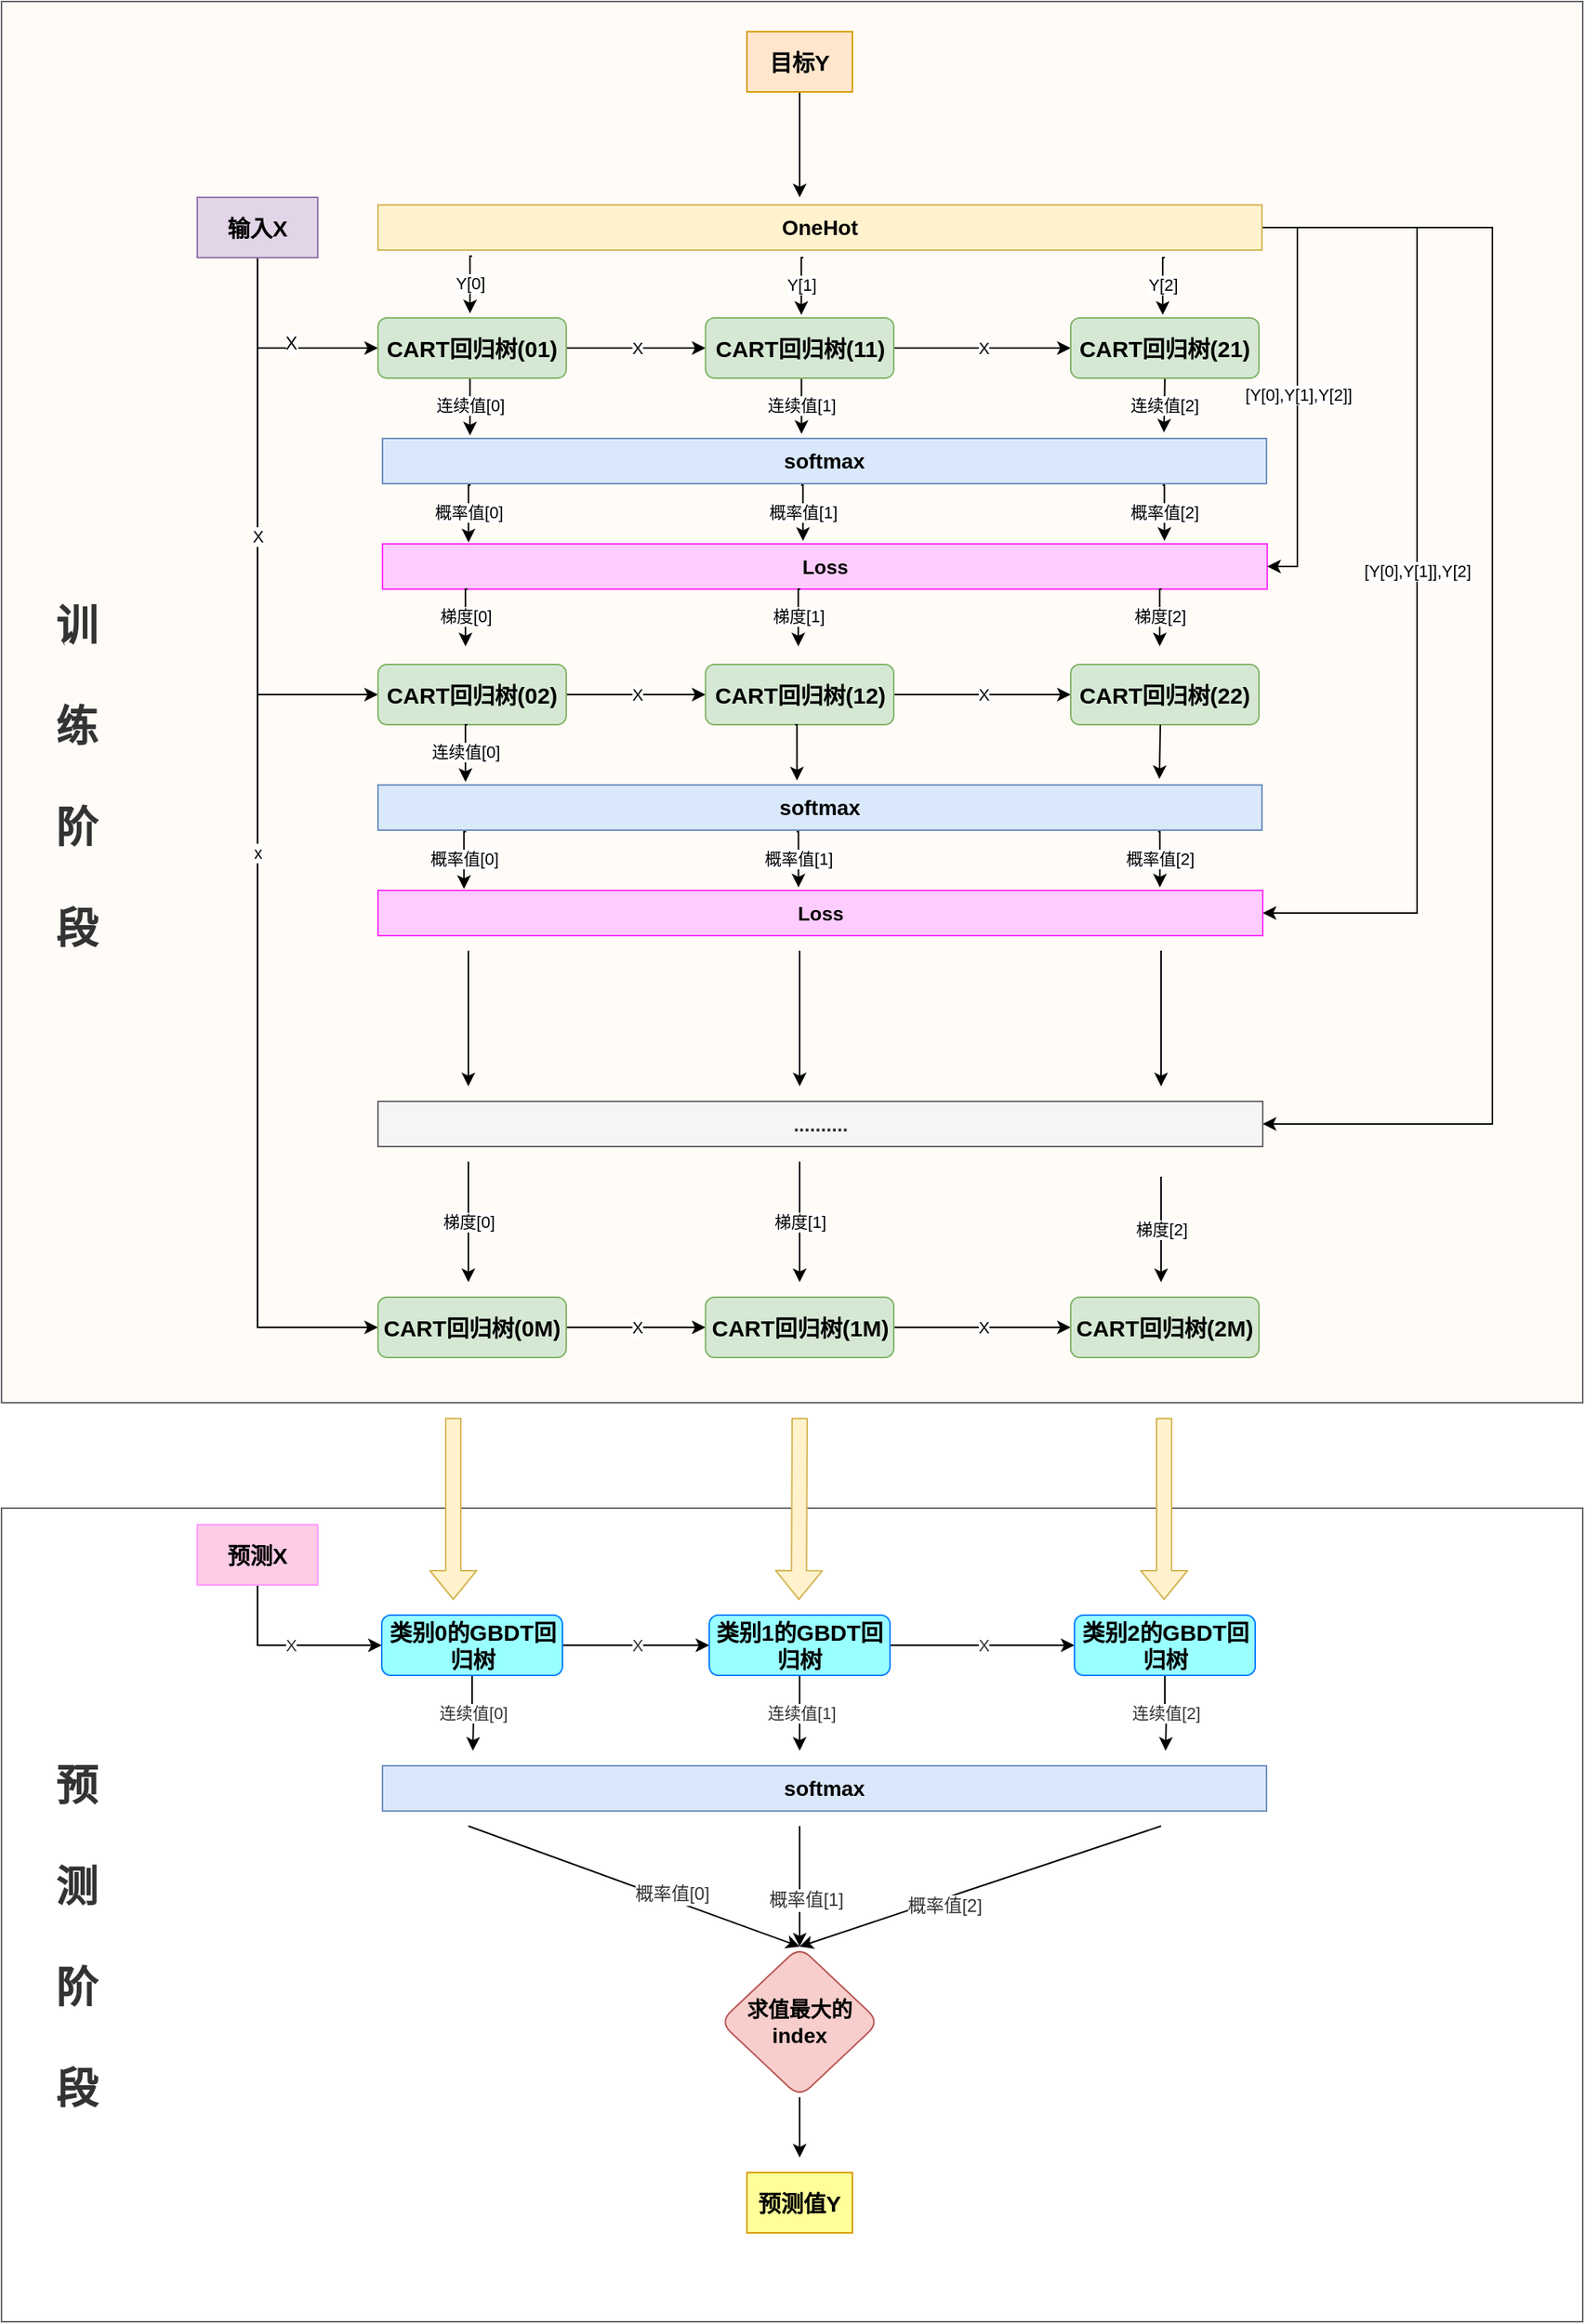 <mxfile version="12.8.4" type="device"><diagram id="5kkrHRnLDr-zoF9X0Mox" name="Page-1"><mxGraphModel dx="2249" dy="1932" grid="1" gridSize="10" guides="1" tooltips="1" connect="1" arrows="1" fold="1" page="1" pageScale="1" pageWidth="827" pageHeight="1169" math="0" shadow="0"><root><mxCell id="0"/><mxCell id="1" parent="0"/><mxCell id="MSI0oi5eoELYq99ArpaH-98" value="" style="rounded=0;whiteSpace=wrap;html=1;strokeColor=#666666;fillColor=#FFFFFF;fontColor=#333333;" vertex="1" parent="1"><mxGeometry x="-90" y="990" width="1050" height="540" as="geometry"/></mxCell><mxCell id="MSI0oi5eoELYq99ArpaH-67" value="" style="rounded=0;whiteSpace=wrap;html=1;strokeColor=#666666;fillColor=#FFFBF7;fontColor=#333333;" vertex="1" parent="1"><mxGeometry x="-90" y="-10" width="1050" height="930" as="geometry"/></mxCell><mxCell id="MSI0oi5eoELYq99ArpaH-14" style="edgeStyle=orthogonalEdgeStyle;rounded=0;orthogonalLoop=1;jettySize=auto;html=1;exitX=0.5;exitY=1;exitDx=0;exitDy=0;entryX=0;entryY=0.5;entryDx=0;entryDy=0;" edge="1" parent="1" source="g9_K2Z3MGJYuCKEAuIRh-1" target="g9_K2Z3MGJYuCKEAuIRh-5"><mxGeometry relative="1" as="geometry"/></mxCell><mxCell id="MSI0oi5eoELYq99ArpaH-15" value="X" style="text;html=1;align=center;verticalAlign=middle;resizable=0;points=[];labelBackgroundColor=#ffffff;" vertex="1" connectable="0" parent="MSI0oi5eoELYq99ArpaH-14"><mxGeometry x="-0.186" y="22" relative="1" as="geometry"><mxPoint as="offset"/></mxGeometry></mxCell><mxCell id="MSI0oi5eoELYq99ArpaH-63" value="x" style="edgeStyle=orthogonalEdgeStyle;rounded=0;orthogonalLoop=1;jettySize=auto;html=1;exitX=0.5;exitY=1;exitDx=0;exitDy=0;entryX=0;entryY=0.5;entryDx=0;entryDy=0;" edge="1" parent="1" source="g9_K2Z3MGJYuCKEAuIRh-1" target="MSI0oi5eoELYq99ArpaH-55"><mxGeometry relative="1" as="geometry"/></mxCell><mxCell id="MSI0oi5eoELYq99ArpaH-64" value="X" style="edgeStyle=orthogonalEdgeStyle;rounded=0;orthogonalLoop=1;jettySize=auto;html=1;exitX=0.5;exitY=1;exitDx=0;exitDy=0;entryX=0;entryY=0.5;entryDx=0;entryDy=0;" edge="1" parent="1" source="g9_K2Z3MGJYuCKEAuIRh-1" target="MSI0oi5eoELYq99ArpaH-28"><mxGeometry relative="1" as="geometry"/></mxCell><mxCell id="g9_K2Z3MGJYuCKEAuIRh-1" value="输入X" style="rounded=0;whiteSpace=wrap;html=1;fillColor=#e1d5e7;strokeColor=#9673a6;fontStyle=1;fontSize=15;" parent="1" vertex="1"><mxGeometry x="40" y="120" width="80" height="40" as="geometry"/></mxCell><mxCell id="MSI0oi5eoELYq99ArpaH-5" value="连续值[0]" style="edgeStyle=orthogonalEdgeStyle;rounded=0;orthogonalLoop=1;jettySize=auto;html=1;exitX=0.5;exitY=1;exitDx=0;exitDy=0;entryX=0.099;entryY=-0.067;entryDx=0;entryDy=0;entryPerimeter=0;" edge="1" parent="1" source="g9_K2Z3MGJYuCKEAuIRh-5" target="MSI0oi5eoELYq99ArpaH-4"><mxGeometry relative="1" as="geometry"/></mxCell><mxCell id="MSI0oi5eoELYq99ArpaH-24" value="X" style="edgeStyle=orthogonalEdgeStyle;rounded=0;orthogonalLoop=1;jettySize=auto;html=1;exitX=1;exitY=0.5;exitDx=0;exitDy=0;entryX=0;entryY=0.5;entryDx=0;entryDy=0;" edge="1" parent="1" source="g9_K2Z3MGJYuCKEAuIRh-5" target="MSI0oi5eoELYq99ArpaH-1"><mxGeometry relative="1" as="geometry"/></mxCell><mxCell id="g9_K2Z3MGJYuCKEAuIRh-5" value="CART回归树(01)" style="rounded=1;whiteSpace=wrap;html=1;fontSize=15;fontStyle=1;fillColor=#d5e8d4;strokeColor=#82b366;" parent="1" vertex="1"><mxGeometry x="160" y="200" width="125" height="40" as="geometry"/></mxCell><mxCell id="MSI0oi5eoELYq99ArpaH-20" style="edgeStyle=orthogonalEdgeStyle;rounded=0;orthogonalLoop=1;jettySize=auto;html=1;exitX=0.5;exitY=1;exitDx=0;exitDy=0;" edge="1" parent="1" source="_iZsw9HiS26tZtKyB56H-5"><mxGeometry relative="1" as="geometry"><mxPoint x="440" y="120" as="targetPoint"/></mxGeometry></mxCell><mxCell id="_iZsw9HiS26tZtKyB56H-5" value="目标Y" style="rounded=0;whiteSpace=wrap;html=1;fillColor=#ffe6cc;strokeColor=#d79b00;fontStyle=1;fontSize=15;" parent="1" vertex="1"><mxGeometry x="405" y="10" width="70" height="40" as="geometry"/></mxCell><mxCell id="MSI0oi5eoELYq99ArpaH-6" value="连续值[1]" style="edgeStyle=orthogonalEdgeStyle;rounded=0;orthogonalLoop=1;jettySize=auto;html=1;exitX=0.5;exitY=1;exitDx=0;exitDy=0;entryX=0.474;entryY=-0.1;entryDx=0;entryDy=0;entryPerimeter=0;" edge="1" parent="1" source="MSI0oi5eoELYq99ArpaH-1" target="MSI0oi5eoELYq99ArpaH-4"><mxGeometry relative="1" as="geometry"/></mxCell><mxCell id="MSI0oi5eoELYq99ArpaH-25" value="X" style="edgeStyle=orthogonalEdgeStyle;rounded=0;orthogonalLoop=1;jettySize=auto;html=1;exitX=1;exitY=0.5;exitDx=0;exitDy=0;" edge="1" parent="1" source="MSI0oi5eoELYq99ArpaH-1" target="MSI0oi5eoELYq99ArpaH-2"><mxGeometry relative="1" as="geometry"/></mxCell><mxCell id="MSI0oi5eoELYq99ArpaH-1" value="CART回归树(11)" style="rounded=1;whiteSpace=wrap;html=1;fontSize=15;fontStyle=1;fillColor=#d5e8d4;strokeColor=#82b366;" vertex="1" parent="1"><mxGeometry x="377.5" y="200" width="125" height="40" as="geometry"/></mxCell><mxCell id="MSI0oi5eoELYq99ArpaH-9" value="连续值[2]" style="edgeStyle=orthogonalEdgeStyle;rounded=0;orthogonalLoop=1;jettySize=auto;html=1;exitX=0.5;exitY=1;exitDx=0;exitDy=0;entryX=0.884;entryY=-0.133;entryDx=0;entryDy=0;entryPerimeter=0;" edge="1" parent="1" source="MSI0oi5eoELYq99ArpaH-2" target="MSI0oi5eoELYq99ArpaH-4"><mxGeometry relative="1" as="geometry"/></mxCell><mxCell id="MSI0oi5eoELYq99ArpaH-2" value="CART回归树(21)" style="rounded=1;whiteSpace=wrap;html=1;fontSize=15;fontStyle=1;fillColor=#d5e8d4;strokeColor=#82b366;" vertex="1" parent="1"><mxGeometry x="620" y="200" width="125" height="40" as="geometry"/></mxCell><mxCell id="MSI0oi5eoELYq99ArpaH-4" value="&lt;b&gt;&lt;font style=&quot;font-size: 14px&quot;&gt;softmax&lt;/font&gt;&lt;/b&gt;" style="rounded=0;whiteSpace=wrap;html=1;fillColor=#dae8fc;strokeColor=#6c8ebf;" vertex="1" parent="1"><mxGeometry x="163" y="280" width="587" height="30" as="geometry"/></mxCell><mxCell id="MSI0oi5eoELYq99ArpaH-10" value="&lt;b&gt;&lt;font style=&quot;font-size: 13px&quot;&gt;Loss&lt;/font&gt;&lt;/b&gt;" style="rounded=0;whiteSpace=wrap;html=1;fillColor=#FFCCFF;strokeColor=#FF33FF;" vertex="1" parent="1"><mxGeometry x="163" y="350" width="587.5" height="30" as="geometry"/></mxCell><mxCell id="MSI0oi5eoELYq99ArpaH-11" value="概率值[0]" style="edgeStyle=orthogonalEdgeStyle;rounded=0;orthogonalLoop=1;jettySize=auto;html=1;exitX=0.5;exitY=1;exitDx=0;exitDy=0;entryX=0.099;entryY=-0.067;entryDx=0;entryDy=0;entryPerimeter=0;" edge="1" parent="1"><mxGeometry relative="1" as="geometry"><mxPoint x="221.5" y="311" as="sourcePoint"/><mxPoint x="220.113" y="348.99" as="targetPoint"/></mxGeometry></mxCell><mxCell id="MSI0oi5eoELYq99ArpaH-12" value="概率值[1]" style="edgeStyle=orthogonalEdgeStyle;rounded=0;orthogonalLoop=1;jettySize=auto;html=1;exitX=0.5;exitY=1;exitDx=0;exitDy=0;entryX=0.474;entryY=-0.1;entryDx=0;entryDy=0;entryPerimeter=0;" edge="1" parent="1"><mxGeometry relative="1" as="geometry"><mxPoint x="441" y="311" as="sourcePoint"/><mxPoint x="442.238" y="348" as="targetPoint"/></mxGeometry></mxCell><mxCell id="MSI0oi5eoELYq99ArpaH-13" value="概率值[2]" style="edgeStyle=orthogonalEdgeStyle;rounded=0;orthogonalLoop=1;jettySize=auto;html=1;exitX=0.5;exitY=1;exitDx=0;exitDy=0;entryX=0.474;entryY=-0.1;entryDx=0;entryDy=0;entryPerimeter=0;" edge="1" parent="1"><mxGeometry relative="1" as="geometry"><mxPoint x="681" y="311" as="sourcePoint"/><mxPoint x="682.238" y="348" as="targetPoint"/></mxGeometry></mxCell><mxCell id="MSI0oi5eoELYq99ArpaH-39" value="[Y[0],Y[1]],Y[2]" style="edgeStyle=orthogonalEdgeStyle;rounded=0;orthogonalLoop=1;jettySize=auto;html=1;exitX=1;exitY=0.5;exitDx=0;exitDy=0;entryX=1;entryY=0.5;entryDx=0;entryDy=0;" edge="1" parent="1" source="MSI0oi5eoELYq99ArpaH-18" target="MSI0oi5eoELYq99ArpaH-35"><mxGeometry relative="1" as="geometry"><Array as="points"><mxPoint x="850" y="140"/><mxPoint x="850" y="595"/></Array></mxGeometry></mxCell><mxCell id="MSI0oi5eoELYq99ArpaH-41" value="[Y[0],Y[1],Y[2]]" style="edgeStyle=orthogonalEdgeStyle;rounded=0;orthogonalLoop=1;jettySize=auto;html=1;exitX=1;exitY=0.5;exitDx=0;exitDy=0;entryX=1;entryY=0.5;entryDx=0;entryDy=0;" edge="1" parent="1" source="MSI0oi5eoELYq99ArpaH-18" target="MSI0oi5eoELYq99ArpaH-10"><mxGeometry relative="1" as="geometry"/></mxCell><mxCell id="MSI0oi5eoELYq99ArpaH-87" style="edgeStyle=orthogonalEdgeStyle;rounded=0;orthogonalLoop=1;jettySize=auto;html=1;exitX=1;exitY=0.5;exitDx=0;exitDy=0;entryX=1;entryY=0.5;entryDx=0;entryDy=0;fontColor=#333333;" edge="1" parent="1" source="MSI0oi5eoELYq99ArpaH-18" target="MSI0oi5eoELYq99ArpaH-51"><mxGeometry relative="1" as="geometry"><Array as="points"><mxPoint x="900" y="140"/><mxPoint x="900" y="735"/></Array></mxGeometry></mxCell><mxCell id="MSI0oi5eoELYq99ArpaH-18" value="&lt;span style=&quot;font-size: 14px&quot;&gt;&lt;b&gt;OneHot&lt;/b&gt;&lt;/span&gt;" style="rounded=0;whiteSpace=wrap;html=1;fillColor=#fff2cc;strokeColor=#d6b656;" vertex="1" parent="1"><mxGeometry x="160" y="125" width="587" height="30" as="geometry"/></mxCell><mxCell id="MSI0oi5eoELYq99ArpaH-21" value="Y[0]" style="edgeStyle=orthogonalEdgeStyle;rounded=0;orthogonalLoop=1;jettySize=auto;html=1;exitX=0.5;exitY=1;exitDx=0;exitDy=0;entryX=0.099;entryY=-0.067;entryDx=0;entryDy=0;entryPerimeter=0;" edge="1" parent="1"><mxGeometry relative="1" as="geometry"><mxPoint x="222.5" y="159" as="sourcePoint"/><mxPoint x="221.113" y="196.99" as="targetPoint"/></mxGeometry></mxCell><mxCell id="MSI0oi5eoELYq99ArpaH-22" value="Y[1]" style="edgeStyle=orthogonalEdgeStyle;rounded=0;orthogonalLoop=1;jettySize=auto;html=1;exitX=0.5;exitY=1;exitDx=0;exitDy=0;entryX=0.099;entryY=-0.067;entryDx=0;entryDy=0;entryPerimeter=0;" edge="1" parent="1"><mxGeometry relative="1" as="geometry"><mxPoint x="442.5" y="160" as="sourcePoint"/><mxPoint x="441.113" y="197.99" as="targetPoint"/></mxGeometry></mxCell><mxCell id="MSI0oi5eoELYq99ArpaH-27" value="Y[2]" style="edgeStyle=orthogonalEdgeStyle;rounded=0;orthogonalLoop=1;jettySize=auto;html=1;exitX=0.5;exitY=1;exitDx=0;exitDy=0;entryX=0.099;entryY=-0.067;entryDx=0;entryDy=0;entryPerimeter=0;" edge="1" parent="1"><mxGeometry relative="1" as="geometry"><mxPoint x="682.5" y="160" as="sourcePoint"/><mxPoint x="681.113" y="197.99" as="targetPoint"/></mxGeometry></mxCell><mxCell id="MSI0oi5eoELYq99ArpaH-45" value="X" style="edgeStyle=orthogonalEdgeStyle;rounded=0;orthogonalLoop=1;jettySize=auto;html=1;exitX=1;exitY=0.5;exitDx=0;exitDy=0;entryX=0;entryY=0.5;entryDx=0;entryDy=0;" edge="1" parent="1" source="MSI0oi5eoELYq99ArpaH-28" target="MSI0oi5eoELYq99ArpaH-29"><mxGeometry relative="1" as="geometry"/></mxCell><mxCell id="MSI0oi5eoELYq99ArpaH-28" value="CART回归树(02)" style="rounded=1;whiteSpace=wrap;html=1;fontSize=15;fontStyle=1;fillColor=#d5e8d4;strokeColor=#82b366;" vertex="1" parent="1"><mxGeometry x="160" y="430" width="125" height="40" as="geometry"/></mxCell><mxCell id="MSI0oi5eoELYq99ArpaH-46" value="X" style="edgeStyle=orthogonalEdgeStyle;rounded=0;orthogonalLoop=1;jettySize=auto;html=1;exitX=1;exitY=0.5;exitDx=0;exitDy=0;entryX=0;entryY=0.5;entryDx=0;entryDy=0;" edge="1" parent="1" source="MSI0oi5eoELYq99ArpaH-29" target="MSI0oi5eoELYq99ArpaH-30"><mxGeometry relative="1" as="geometry"/></mxCell><mxCell id="MSI0oi5eoELYq99ArpaH-29" value="CART回归树(12)" style="rounded=1;whiteSpace=wrap;html=1;fontSize=15;fontStyle=1;fillColor=#d5e8d4;strokeColor=#82b366;" vertex="1" parent="1"><mxGeometry x="377.5" y="430" width="125" height="40" as="geometry"/></mxCell><mxCell id="MSI0oi5eoELYq99ArpaH-30" value="CART回归树(22)" style="rounded=1;whiteSpace=wrap;html=1;fontSize=15;fontStyle=1;fillColor=#d5e8d4;strokeColor=#82b366;" vertex="1" parent="1"><mxGeometry x="620" y="430" width="125" height="40" as="geometry"/></mxCell><mxCell id="MSI0oi5eoELYq99ArpaH-31" value="连续值[0]" style="edgeStyle=orthogonalEdgeStyle;rounded=0;orthogonalLoop=1;jettySize=auto;html=1;exitX=0.5;exitY=1;exitDx=0;exitDy=0;entryX=0.099;entryY=-0.067;entryDx=0;entryDy=0;entryPerimeter=0;" edge="1" parent="1" target="MSI0oi5eoELYq99ArpaH-34"><mxGeometry relative="1" as="geometry"><mxPoint x="219.5" y="470" as="sourcePoint"/></mxGeometry></mxCell><mxCell id="MSI0oi5eoELYq99ArpaH-32" style="edgeStyle=orthogonalEdgeStyle;rounded=0;orthogonalLoop=1;jettySize=auto;html=1;exitX=0.5;exitY=1;exitDx=0;exitDy=0;entryX=0.474;entryY=-0.1;entryDx=0;entryDy=0;entryPerimeter=0;" edge="1" parent="1" target="MSI0oi5eoELYq99ArpaH-34"><mxGeometry relative="1" as="geometry"><mxPoint x="437" y="470" as="sourcePoint"/></mxGeometry></mxCell><mxCell id="MSI0oi5eoELYq99ArpaH-33" style="edgeStyle=orthogonalEdgeStyle;rounded=0;orthogonalLoop=1;jettySize=auto;html=1;exitX=0.5;exitY=1;exitDx=0;exitDy=0;entryX=0.884;entryY=-0.133;entryDx=0;entryDy=0;entryPerimeter=0;" edge="1" parent="1" target="MSI0oi5eoELYq99ArpaH-34"><mxGeometry relative="1" as="geometry"><mxPoint x="679.5" y="470" as="sourcePoint"/></mxGeometry></mxCell><mxCell id="MSI0oi5eoELYq99ArpaH-34" value="&lt;b&gt;&lt;font style=&quot;font-size: 14px&quot;&gt;softmax&lt;/font&gt;&lt;/b&gt;" style="rounded=0;whiteSpace=wrap;html=1;fillColor=#dae8fc;strokeColor=#6c8ebf;" vertex="1" parent="1"><mxGeometry x="160" y="510" width="587" height="30" as="geometry"/></mxCell><mxCell id="MSI0oi5eoELYq99ArpaH-35" value="&lt;b&gt;&lt;font style=&quot;font-size: 13px&quot;&gt;Loss&lt;/font&gt;&lt;/b&gt;" style="rounded=0;whiteSpace=wrap;html=1;fillColor=#FFCCFF;strokeColor=#FF33FF;" vertex="1" parent="1"><mxGeometry x="160" y="580" width="587.5" height="30" as="geometry"/></mxCell><mxCell id="MSI0oi5eoELYq99ArpaH-36" value="概率值[0]" style="edgeStyle=orthogonalEdgeStyle;rounded=0;orthogonalLoop=1;jettySize=auto;html=1;exitX=0.5;exitY=1;exitDx=0;exitDy=0;entryX=0.099;entryY=-0.067;entryDx=0;entryDy=0;entryPerimeter=0;" edge="1" parent="1"><mxGeometry relative="1" as="geometry"><mxPoint x="218.5" y="541" as="sourcePoint"/><mxPoint x="217.113" y="578.99" as="targetPoint"/></mxGeometry></mxCell><mxCell id="MSI0oi5eoELYq99ArpaH-37" value="概率值[1]" style="edgeStyle=orthogonalEdgeStyle;rounded=0;orthogonalLoop=1;jettySize=auto;html=1;exitX=0.5;exitY=1;exitDx=0;exitDy=0;entryX=0.474;entryY=-0.1;entryDx=0;entryDy=0;entryPerimeter=0;" edge="1" parent="1"><mxGeometry relative="1" as="geometry"><mxPoint x="438" y="541" as="sourcePoint"/><mxPoint x="439.238" y="578" as="targetPoint"/></mxGeometry></mxCell><mxCell id="MSI0oi5eoELYq99ArpaH-38" value="概率值[2]" style="edgeStyle=orthogonalEdgeStyle;rounded=0;orthogonalLoop=1;jettySize=auto;html=1;exitX=0.5;exitY=1;exitDx=0;exitDy=0;entryX=0.474;entryY=-0.1;entryDx=0;entryDy=0;entryPerimeter=0;" edge="1" parent="1"><mxGeometry relative="1" as="geometry"><mxPoint x="678" y="541" as="sourcePoint"/><mxPoint x="679.238" y="578" as="targetPoint"/></mxGeometry></mxCell><mxCell id="MSI0oi5eoELYq99ArpaH-47" value="梯度[0]" style="edgeStyle=orthogonalEdgeStyle;rounded=0;orthogonalLoop=1;jettySize=auto;html=1;exitX=0.5;exitY=1;exitDx=0;exitDy=0;entryX=0.099;entryY=-0.067;entryDx=0;entryDy=0;entryPerimeter=0;" edge="1" parent="1"><mxGeometry relative="1" as="geometry"><mxPoint x="219.5" y="380" as="sourcePoint"/><mxPoint x="218.113" y="417.99" as="targetPoint"/></mxGeometry></mxCell><mxCell id="MSI0oi5eoELYq99ArpaH-48" value="梯度[1]" style="edgeStyle=orthogonalEdgeStyle;rounded=0;orthogonalLoop=1;jettySize=auto;html=1;exitX=0.5;exitY=1;exitDx=0;exitDy=0;entryX=0.099;entryY=-0.067;entryDx=0;entryDy=0;entryPerimeter=0;" edge="1" parent="1"><mxGeometry relative="1" as="geometry"><mxPoint x="440.5" y="380" as="sourcePoint"/><mxPoint x="439.113" y="417.99" as="targetPoint"/></mxGeometry></mxCell><mxCell id="MSI0oi5eoELYq99ArpaH-50" value="梯度[2]" style="edgeStyle=orthogonalEdgeStyle;rounded=0;orthogonalLoop=1;jettySize=auto;html=1;exitX=0.5;exitY=1;exitDx=0;exitDy=0;entryX=0.099;entryY=-0.067;entryDx=0;entryDy=0;entryPerimeter=0;" edge="1" parent="1"><mxGeometry relative="1" as="geometry"><mxPoint x="680.5" y="380" as="sourcePoint"/><mxPoint x="679.113" y="417.99" as="targetPoint"/></mxGeometry></mxCell><mxCell id="MSI0oi5eoELYq99ArpaH-51" value="&lt;span style=&quot;font-size: 13px&quot;&gt;&lt;b&gt;..........&lt;/b&gt;&lt;/span&gt;" style="rounded=0;whiteSpace=wrap;html=1;fillColor=#f5f5f5;strokeColor=#666666;fontColor=#333333;" vertex="1" parent="1"><mxGeometry x="160" y="720" width="587.5" height="30" as="geometry"/></mxCell><mxCell id="MSI0oi5eoELYq99ArpaH-52" value="" style="endArrow=classic;html=1;" edge="1" parent="1"><mxGeometry width="50" height="50" relative="1" as="geometry"><mxPoint x="220" y="620" as="sourcePoint"/><mxPoint x="220" y="710" as="targetPoint"/></mxGeometry></mxCell><mxCell id="MSI0oi5eoELYq99ArpaH-53" value="" style="endArrow=classic;html=1;" edge="1" parent="1"><mxGeometry width="50" height="50" relative="1" as="geometry"><mxPoint x="440" y="620" as="sourcePoint"/><mxPoint x="440" y="710" as="targetPoint"/></mxGeometry></mxCell><mxCell id="MSI0oi5eoELYq99ArpaH-54" value="" style="endArrow=classic;html=1;" edge="1" parent="1"><mxGeometry width="50" height="50" relative="1" as="geometry"><mxPoint x="680" y="620" as="sourcePoint"/><mxPoint x="680" y="710" as="targetPoint"/></mxGeometry></mxCell><mxCell id="MSI0oi5eoELYq99ArpaH-65" value="X" style="edgeStyle=orthogonalEdgeStyle;rounded=0;orthogonalLoop=1;jettySize=auto;html=1;exitX=1;exitY=0.5;exitDx=0;exitDy=0;entryX=0;entryY=0.5;entryDx=0;entryDy=0;" edge="1" parent="1" source="MSI0oi5eoELYq99ArpaH-55" target="MSI0oi5eoELYq99ArpaH-56"><mxGeometry relative="1" as="geometry"/></mxCell><mxCell id="MSI0oi5eoELYq99ArpaH-55" value="CART回归树(0M)" style="rounded=1;whiteSpace=wrap;html=1;fontSize=15;fontStyle=1;fillColor=#d5e8d4;strokeColor=#82b366;" vertex="1" parent="1"><mxGeometry x="160" y="850" width="125" height="40" as="geometry"/></mxCell><mxCell id="MSI0oi5eoELYq99ArpaH-66" value="X" style="edgeStyle=orthogonalEdgeStyle;rounded=0;orthogonalLoop=1;jettySize=auto;html=1;exitX=1;exitY=0.5;exitDx=0;exitDy=0;" edge="1" parent="1" source="MSI0oi5eoELYq99ArpaH-56" target="MSI0oi5eoELYq99ArpaH-57"><mxGeometry relative="1" as="geometry"/></mxCell><mxCell id="MSI0oi5eoELYq99ArpaH-56" value="CART回归树(1M)" style="rounded=1;whiteSpace=wrap;html=1;fontSize=15;fontStyle=1;fillColor=#d5e8d4;strokeColor=#82b366;" vertex="1" parent="1"><mxGeometry x="377.5" y="850" width="125" height="40" as="geometry"/></mxCell><mxCell id="MSI0oi5eoELYq99ArpaH-57" value="CART回归树(2M)" style="rounded=1;whiteSpace=wrap;html=1;fontSize=15;fontStyle=1;fillColor=#d5e8d4;strokeColor=#82b366;" vertex="1" parent="1"><mxGeometry x="620" y="850" width="125" height="40" as="geometry"/></mxCell><mxCell id="MSI0oi5eoELYq99ArpaH-58" value="梯度[0]" style="endArrow=classic;html=1;" edge="1" parent="1"><mxGeometry width="50" height="50" relative="1" as="geometry"><mxPoint x="220" y="760" as="sourcePoint"/><mxPoint x="220" y="840" as="targetPoint"/></mxGeometry></mxCell><mxCell id="MSI0oi5eoELYq99ArpaH-59" value="梯度[1]" style="endArrow=classic;html=1;" edge="1" parent="1"><mxGeometry width="50" height="50" relative="1" as="geometry"><mxPoint x="440" y="760" as="sourcePoint"/><mxPoint x="440" y="840" as="targetPoint"/></mxGeometry></mxCell><mxCell id="MSI0oi5eoELYq99ArpaH-61" value="梯度[2]" style="endArrow=classic;html=1;" edge="1" parent="1"><mxGeometry width="50" height="50" relative="1" as="geometry"><mxPoint x="680" y="770" as="sourcePoint"/><mxPoint x="680" y="840" as="targetPoint"/></mxGeometry></mxCell><mxCell id="MSI0oi5eoELYq99ArpaH-68" value="&lt;b style=&quot;font-size: 28px&quot;&gt;训&lt;br&gt;&lt;br&gt;练&lt;br&gt;&lt;br&gt;阶&lt;br&gt;&lt;br&gt;段&lt;/b&gt;" style="text;html=1;strokeColor=none;fillColor=none;align=center;verticalAlign=middle;whiteSpace=wrap;rounded=0;fontColor=#333333;strokeWidth=5;" vertex="1" parent="1"><mxGeometry x="-70" y="320" width="60" height="370" as="geometry"/></mxCell><mxCell id="MSI0oi5eoELYq99ArpaH-78" value="X" style="edgeStyle=orthogonalEdgeStyle;rounded=0;orthogonalLoop=1;jettySize=auto;html=1;exitX=0.5;exitY=1;exitDx=0;exitDy=0;entryX=0;entryY=0.5;entryDx=0;entryDy=0;fontColor=#333333;" edge="1" parent="1" source="MSI0oi5eoELYq99ArpaH-70" target="MSI0oi5eoELYq99ArpaH-71"><mxGeometry relative="1" as="geometry"/></mxCell><mxCell id="MSI0oi5eoELYq99ArpaH-70" value="预测X" style="rounded=0;whiteSpace=wrap;html=1;fillColor=#FFCCE6;strokeColor=#FF99FF;fontStyle=1;fontSize=15;" vertex="1" parent="1"><mxGeometry x="40" y="1001" width="80" height="40" as="geometry"/></mxCell><mxCell id="MSI0oi5eoELYq99ArpaH-79" value="X" style="edgeStyle=orthogonalEdgeStyle;rounded=0;orthogonalLoop=1;jettySize=auto;html=1;exitX=1;exitY=0.5;exitDx=0;exitDy=0;fontColor=#333333;" edge="1" parent="1" source="MSI0oi5eoELYq99ArpaH-71" target="MSI0oi5eoELYq99ArpaH-72"><mxGeometry relative="1" as="geometry"/></mxCell><mxCell id="MSI0oi5eoELYq99ArpaH-83" value="连续值[0]" style="edgeStyle=orthogonalEdgeStyle;rounded=0;orthogonalLoop=1;jettySize=auto;html=1;exitX=0.5;exitY=1;exitDx=0;exitDy=0;fontColor=#333333;" edge="1" parent="1" source="MSI0oi5eoELYq99ArpaH-71"><mxGeometry relative="1" as="geometry"><mxPoint x="223" y="1151" as="targetPoint"/></mxGeometry></mxCell><mxCell id="MSI0oi5eoELYq99ArpaH-71" value="类别0的GBDT回归树" style="rounded=1;whiteSpace=wrap;html=1;fontSize=15;fontStyle=1;fillColor=#99FFFF;strokeColor=#007FFF;" vertex="1" parent="1"><mxGeometry x="162.5" y="1061" width="120" height="40" as="geometry"/></mxCell><mxCell id="MSI0oi5eoELYq99ArpaH-80" value="X" style="edgeStyle=orthogonalEdgeStyle;rounded=0;orthogonalLoop=1;jettySize=auto;html=1;exitX=1;exitY=0.5;exitDx=0;exitDy=0;fontColor=#333333;" edge="1" parent="1" source="MSI0oi5eoELYq99ArpaH-72" target="MSI0oi5eoELYq99ArpaH-73"><mxGeometry relative="1" as="geometry"/></mxCell><mxCell id="MSI0oi5eoELYq99ArpaH-84" value="连续值[1]" style="edgeStyle=orthogonalEdgeStyle;rounded=0;orthogonalLoop=1;jettySize=auto;html=1;exitX=0.5;exitY=1;exitDx=0;exitDy=0;fontColor=#333333;" edge="1" parent="1" source="MSI0oi5eoELYq99ArpaH-72"><mxGeometry relative="1" as="geometry"><mxPoint x="440" y="1151" as="targetPoint"/></mxGeometry></mxCell><mxCell id="MSI0oi5eoELYq99ArpaH-72" value="类别1的GBDT回归树" style="rounded=1;whiteSpace=wrap;html=1;fontSize=15;fontStyle=1;fillColor=#99FFFF;strokeColor=#007FFF;" vertex="1" parent="1"><mxGeometry x="380" y="1061" width="120" height="40" as="geometry"/></mxCell><mxCell id="MSI0oi5eoELYq99ArpaH-85" value="连续值[2]" style="edgeStyle=orthogonalEdgeStyle;rounded=0;orthogonalLoop=1;jettySize=auto;html=1;exitX=0.5;exitY=1;exitDx=0;exitDy=0;fontColor=#333333;" edge="1" parent="1" source="MSI0oi5eoELYq99ArpaH-73"><mxGeometry relative="1" as="geometry"><mxPoint x="683" y="1151" as="targetPoint"/></mxGeometry></mxCell><mxCell id="MSI0oi5eoELYq99ArpaH-73" value="类别2的GBDT回归树" style="rounded=1;whiteSpace=wrap;html=1;fontSize=15;fontStyle=1;fillColor=#99FFFF;strokeColor=#007FFF;" vertex="1" parent="1"><mxGeometry x="622.5" y="1061" width="120" height="40" as="geometry"/></mxCell><mxCell id="MSI0oi5eoELYq99ArpaH-74" value="" style="shape=flexArrow;endArrow=classic;html=1;fontColor=#333333;fillColor=#fff2cc;strokeColor=#d6b656;" edge="1" parent="1"><mxGeometry width="50" height="50" relative="1" as="geometry"><mxPoint x="210" y="930" as="sourcePoint"/><mxPoint x="210" y="1051" as="targetPoint"/></mxGeometry></mxCell><mxCell id="MSI0oi5eoELYq99ArpaH-76" value="" style="shape=flexArrow;endArrow=classic;html=1;fontColor=#333333;fillColor=#fff2cc;strokeColor=#d6b656;" edge="1" parent="1"><mxGeometry width="50" height="50" relative="1" as="geometry"><mxPoint x="440" y="930" as="sourcePoint"/><mxPoint x="439.5" y="1051" as="targetPoint"/></mxGeometry></mxCell><mxCell id="MSI0oi5eoELYq99ArpaH-77" value="" style="shape=flexArrow;endArrow=classic;html=1;fontColor=#333333;fillColor=#fff2cc;strokeColor=#d6b656;" edge="1" parent="1"><mxGeometry width="50" height="50" relative="1" as="geometry"><mxPoint x="682" y="930" as="sourcePoint"/><mxPoint x="682" y="1051" as="targetPoint"/></mxGeometry></mxCell><mxCell id="MSI0oi5eoELYq99ArpaH-81" value="&lt;b&gt;&lt;font style=&quot;font-size: 14px&quot;&gt;softmax&lt;/font&gt;&lt;/b&gt;" style="rounded=0;whiteSpace=wrap;html=1;fillColor=#dae8fc;strokeColor=#6c8ebf;" vertex="1" parent="1"><mxGeometry x="163" y="1161" width="587" height="30" as="geometry"/></mxCell><mxCell id="MSI0oi5eoELYq99ArpaH-97" style="edgeStyle=orthogonalEdgeStyle;rounded=0;orthogonalLoop=1;jettySize=auto;html=1;exitX=0.5;exitY=1;exitDx=0;exitDy=0;fontColor=#333333;" edge="1" parent="1" source="MSI0oi5eoELYq99ArpaH-89"><mxGeometry relative="1" as="geometry"><mxPoint x="440" y="1421" as="targetPoint"/></mxGeometry></mxCell><mxCell id="MSI0oi5eoELYq99ArpaH-89" value="&lt;b&gt;&lt;font style=&quot;font-size: 14px&quot;&gt;求值最大的index&lt;/font&gt;&lt;/b&gt;" style="rhombus;whiteSpace=wrap;html=1;rounded=1;strokeColor=#b85450;strokeWidth=1;fillColor=#f8cecc;" vertex="1" parent="1"><mxGeometry x="387" y="1281" width="106" height="100" as="geometry"/></mxCell><mxCell id="MSI0oi5eoELYq99ArpaH-90" value="" style="endArrow=classic;html=1;fontColor=#333333;entryX=0.5;entryY=0;entryDx=0;entryDy=0;" edge="1" parent="1" target="MSI0oi5eoELYq99ArpaH-89"><mxGeometry width="50" height="50" relative="1" as="geometry"><mxPoint x="220" y="1201" as="sourcePoint"/><mxPoint x="490" y="1191" as="targetPoint"/></mxGeometry></mxCell><mxCell id="MSI0oi5eoELYq99ArpaH-91" value="概率值[0]" style="text;html=1;align=center;verticalAlign=middle;resizable=0;points=[];labelBackgroundColor=#ffffff;fontColor=#333333;" vertex="1" connectable="0" parent="MSI0oi5eoELYq99ArpaH-90"><mxGeometry x="0.215" y="4" relative="1" as="geometry"><mxPoint as="offset"/></mxGeometry></mxCell><mxCell id="MSI0oi5eoELYq99ArpaH-92" value="" style="endArrow=classic;html=1;fontColor=#333333;entryX=0.5;entryY=0;entryDx=0;entryDy=0;" edge="1" parent="1" target="MSI0oi5eoELYq99ArpaH-89"><mxGeometry width="50" height="50" relative="1" as="geometry"><mxPoint x="440" y="1201" as="sourcePoint"/><mxPoint x="450" y="1291" as="targetPoint"/></mxGeometry></mxCell><mxCell id="MSI0oi5eoELYq99ArpaH-93" value="概率值[1]" style="text;html=1;align=center;verticalAlign=middle;resizable=0;points=[];labelBackgroundColor=#ffffff;fontColor=#333333;" vertex="1" connectable="0" parent="MSI0oi5eoELYq99ArpaH-92"><mxGeometry x="0.215" y="4" relative="1" as="geometry"><mxPoint as="offset"/></mxGeometry></mxCell><mxCell id="MSI0oi5eoELYq99ArpaH-94" value="" style="endArrow=classic;html=1;fontColor=#333333;entryX=0.5;entryY=0;entryDx=0;entryDy=0;" edge="1" parent="1" target="MSI0oi5eoELYq99ArpaH-89"><mxGeometry width="50" height="50" relative="1" as="geometry"><mxPoint x="680" y="1201" as="sourcePoint"/><mxPoint x="460" y="1301" as="targetPoint"/></mxGeometry></mxCell><mxCell id="MSI0oi5eoELYq99ArpaH-95" value="概率值[2]" style="text;html=1;align=center;verticalAlign=middle;resizable=0;points=[];labelBackgroundColor=#ffffff;fontColor=#333333;" vertex="1" connectable="0" parent="MSI0oi5eoELYq99ArpaH-94"><mxGeometry x="0.215" y="4" relative="1" as="geometry"><mxPoint as="offset"/></mxGeometry></mxCell><mxCell id="MSI0oi5eoELYq99ArpaH-96" value="预测值Y" style="rounded=0;whiteSpace=wrap;html=1;fillColor=#FFFF99;strokeColor=#d79b00;fontStyle=1;fontSize=15;" vertex="1" parent="1"><mxGeometry x="405" y="1431" width="70" height="40" as="geometry"/></mxCell><mxCell id="MSI0oi5eoELYq99ArpaH-99" value="&lt;b style=&quot;font-size: 28px&quot;&gt;预&lt;br&gt;&lt;br&gt;测&lt;br&gt;&lt;br&gt;阶&lt;br&gt;&lt;br&gt;段&lt;/b&gt;" style="text;html=1;strokeColor=none;fillColor=none;align=center;verticalAlign=middle;whiteSpace=wrap;rounded=0;fontColor=#333333;strokeWidth=5;" vertex="1" parent="1"><mxGeometry x="-70" y="1090" width="60" height="370" as="geometry"/></mxCell></root></mxGraphModel></diagram></mxfile>